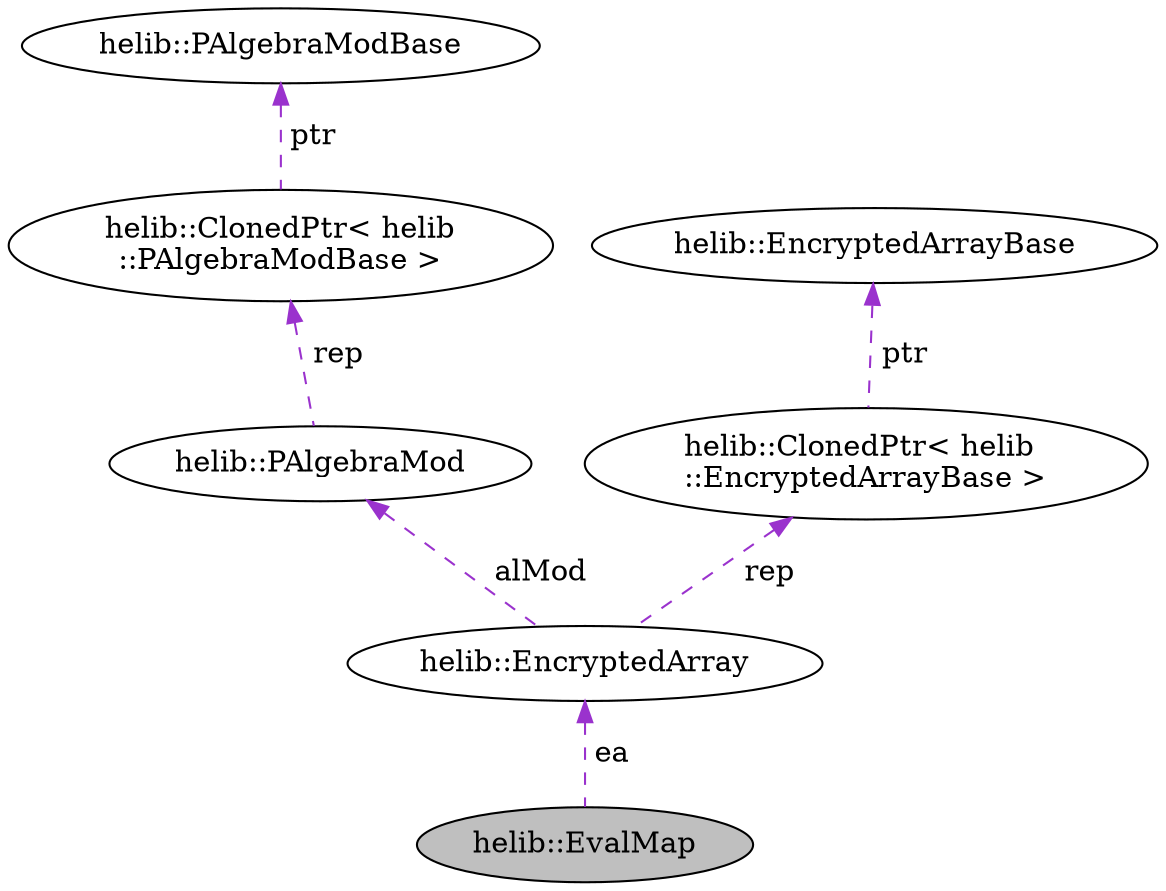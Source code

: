 digraph "helib::EvalMap"
{
  N1 [label="helib::EvalMap",color="black", fillcolor="grey75", style="filled", fontcolor="black"];
  N2 -> N1 [dir="back",color="darkorchid3",style="dashed",label=" ea" ];
  N2 [label="helib::EncryptedArray",color="black", fillcolor="white", style="filled",tooltip="A simple wrapper for a smart pointer to an EncryptedArrayBase. This is the interface that higher-leve..."];
  N3 -> N2 [dir="back",color="darkorchid3",style="dashed",label=" alMod" ];
  N3 [label="helib::PAlgebraMod",color="black", fillcolor="white", style="filled",tooltip="The structure of Z[X]/(Phi_m(X), p) "];
  N4 -> N3 [dir="back",color="darkorchid3",style="dashed",label=" rep" ];
  N4 [label="helib::ClonedPtr\< helib\l::PAlgebraModBase \>",color="black", fillcolor="white", style="filled"];
  N5 -> N4 [dir="back",color="darkorchid3",style="dashed",label=" ptr" ];
  N5 [label="helib::PAlgebraModBase",color="black", fillcolor="white", style="filled",tooltip="Virtual base class for PAlgebraMod. "];
  N6 -> N2 [dir="back",color="darkorchid3",style="dashed",label=" rep" ];
  N6 [label="helib::ClonedPtr\< helib\l::EncryptedArrayBase \>",color="black", fillcolor="white", style="filled"];
  N7 -> N6 [dir="back",color="darkorchid3",style="dashed",label=" ptr" ];
  N7 [label="helib::EncryptedArrayBase",color="black", fillcolor="white", style="filled",tooltip="virtual class for data-movement operations on arrays of slots "];
}
